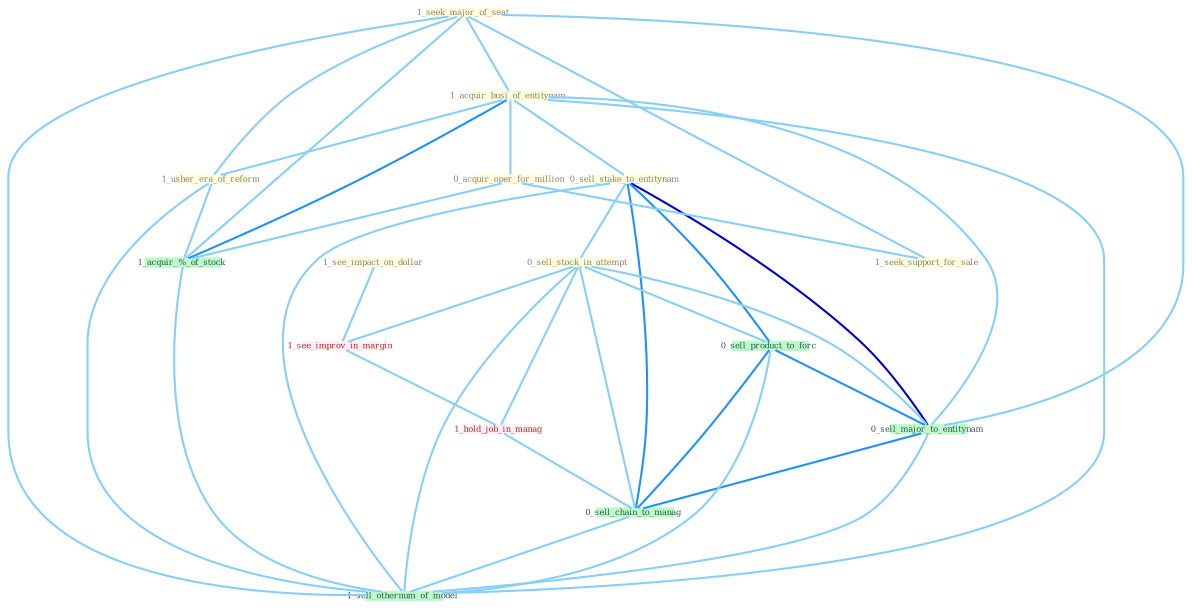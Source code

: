 Graph G{ 
    node
    [shape=polygon,style=filled,width=.5,height=.06,color="#BDFCC9",fixedsize=true,fontsize=4,
    fontcolor="#2f4f4f"];
    {node
    [color="#ffffe0", fontcolor="#8b7d6b"] "1_seek_major_of_seat " "1_acquir_busi_of_entitynam " "0_sell_stake_to_entitynam " "0_acquir_oper_for_million " "0_sell_stock_in_attempt " "1_usher_era_of_reform " "1_see_impact_on_dollar " "1_seek_support_for_sale "}
{node [color="#fff0f5", fontcolor="#b22222"] "1_see_improv_in_margin " "1_hold_job_in_manag "}
edge [color="#B0E2FF"];

	"1_seek_major_of_seat " -- "1_acquir_busi_of_entitynam " [w="1", color="#87cefa" ];
	"1_seek_major_of_seat " -- "1_usher_era_of_reform " [w="1", color="#87cefa" ];
	"1_seek_major_of_seat " -- "1_seek_support_for_sale " [w="1", color="#87cefa" ];
	"1_seek_major_of_seat " -- "1_acquir_%_of_stock " [w="1", color="#87cefa" ];
	"1_seek_major_of_seat " -- "0_sell_major_to_entitynam " [w="1", color="#87cefa" ];
	"1_seek_major_of_seat " -- "1_sell_othernum_of_model " [w="1", color="#87cefa" ];
	"1_acquir_busi_of_entitynam " -- "0_sell_stake_to_entitynam " [w="1", color="#87cefa" ];
	"1_acquir_busi_of_entitynam " -- "0_acquir_oper_for_million " [w="1", color="#87cefa" ];
	"1_acquir_busi_of_entitynam " -- "1_usher_era_of_reform " [w="1", color="#87cefa" ];
	"1_acquir_busi_of_entitynam " -- "1_acquir_%_of_stock " [w="2", color="#1e90ff" , len=0.8];
	"1_acquir_busi_of_entitynam " -- "0_sell_major_to_entitynam " [w="1", color="#87cefa" ];
	"1_acquir_busi_of_entitynam " -- "1_sell_othernum_of_model " [w="1", color="#87cefa" ];
	"0_sell_stake_to_entitynam " -- "0_sell_stock_in_attempt " [w="1", color="#87cefa" ];
	"0_sell_stake_to_entitynam " -- "0_sell_product_to_forc " [w="2", color="#1e90ff" , len=0.8];
	"0_sell_stake_to_entitynam " -- "0_sell_major_to_entitynam " [w="3", color="#0000cd" , len=0.6];
	"0_sell_stake_to_entitynam " -- "0_sell_chain_to_manag " [w="2", color="#1e90ff" , len=0.8];
	"0_sell_stake_to_entitynam " -- "1_sell_othernum_of_model " [w="1", color="#87cefa" ];
	"0_acquir_oper_for_million " -- "1_seek_support_for_sale " [w="1", color="#87cefa" ];
	"0_acquir_oper_for_million " -- "1_acquir_%_of_stock " [w="1", color="#87cefa" ];
	"0_sell_stock_in_attempt " -- "1_see_improv_in_margin " [w="1", color="#87cefa" ];
	"0_sell_stock_in_attempt " -- "1_hold_job_in_manag " [w="1", color="#87cefa" ];
	"0_sell_stock_in_attempt " -- "0_sell_product_to_forc " [w="1", color="#87cefa" ];
	"0_sell_stock_in_attempt " -- "0_sell_major_to_entitynam " [w="1", color="#87cefa" ];
	"0_sell_stock_in_attempt " -- "0_sell_chain_to_manag " [w="1", color="#87cefa" ];
	"0_sell_stock_in_attempt " -- "1_sell_othernum_of_model " [w="1", color="#87cefa" ];
	"1_usher_era_of_reform " -- "1_acquir_%_of_stock " [w="1", color="#87cefa" ];
	"1_usher_era_of_reform " -- "1_sell_othernum_of_model " [w="1", color="#87cefa" ];
	"1_see_impact_on_dollar " -- "1_see_improv_in_margin " [w="1", color="#87cefa" ];
	"1_see_improv_in_margin " -- "1_hold_job_in_manag " [w="1", color="#87cefa" ];
	"1_acquir_%_of_stock " -- "1_sell_othernum_of_model " [w="1", color="#87cefa" ];
	"1_hold_job_in_manag " -- "0_sell_chain_to_manag " [w="1", color="#87cefa" ];
	"0_sell_product_to_forc " -- "0_sell_major_to_entitynam " [w="2", color="#1e90ff" , len=0.8];
	"0_sell_product_to_forc " -- "0_sell_chain_to_manag " [w="2", color="#1e90ff" , len=0.8];
	"0_sell_product_to_forc " -- "1_sell_othernum_of_model " [w="1", color="#87cefa" ];
	"0_sell_major_to_entitynam " -- "0_sell_chain_to_manag " [w="2", color="#1e90ff" , len=0.8];
	"0_sell_major_to_entitynam " -- "1_sell_othernum_of_model " [w="1", color="#87cefa" ];
	"0_sell_chain_to_manag " -- "1_sell_othernum_of_model " [w="1", color="#87cefa" ];
}